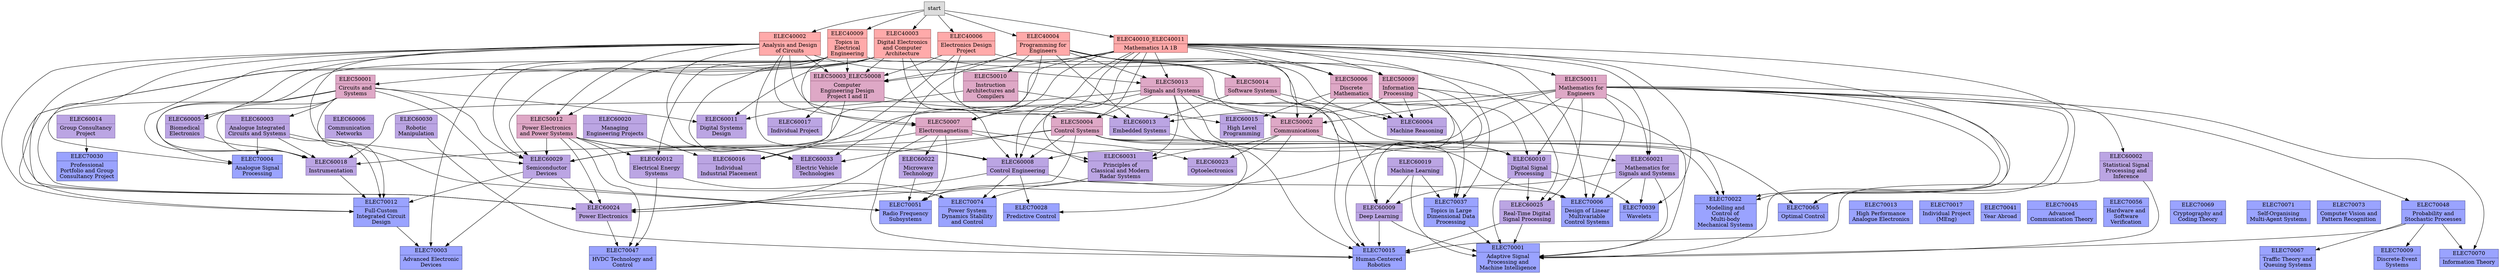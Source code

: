// This is an auto-generated file. Don't edit this file; edit `modules.yml` instead.

digraph G {
  graph[root="root"];
  node[shape="record", style="filled"];

  node[color="#945050", fillcolor="#ffaaaa"];
  root[label="start", color="#666666", fillcolor="#dddddd"];
  root -> ELEC40002;
  root -> ELEC40003;
  root -> ELEC40004;
  root -> ELEC40006;
  root -> ELEC40009;
  root -> ELEC40010_ELEC40011;


  ELEC40002 [label="{ELEC40002 | Analysis and Design\nof Circuits}"];
  root -> ELEC40002 [style=invis];

  ELEC40003 [label="{ELEC40003 | Digital Electronics\nand Computer\nArchitecture}"];
  root -> ELEC40003 [style=invis];

  ELEC40004 [label="{ELEC40004 | Programming for\nEngineers}"];
  root -> ELEC40004 [style=invis];

  ELEC40006 [label="{ELEC40006 | Electronics Design\nProject}"];
  root -> ELEC40006 [style=invis];

  ELEC40009 [label="{ELEC40009 | Topics in\nElectrical\nEngineering}"];
  root -> ELEC40009 [style=invis];

  ELEC40010_ELEC40011 [label="{ELEC40010_ELEC40011 | Mathematics 1A 1B}"];
  root -> ELEC40010_ELEC40011 [style=invis];

  node[color="#985d7d", fillcolor="#dea8c6"];

  ELEC50001 [label="{ELEC50001 | Circuits and\nSystems}"];
  ELEC40003 -> ELEC50001;

  ELEC50002 [label="{ELEC50002 | Communications}"];
  ELEC40009 -> ELEC50002;
  ELEC40010_ELEC40011 -> ELEC50002;
  ELEC50006 -> ELEC50002;
  ELEC50011 -> ELEC50002;
  ELEC50013 -> ELEC50002;

  ELEC50003_ELEC50008 [label="{ELEC50003_ELEC50008 | Computer\nEngineering Design\nProject I and II}"];
  ELEC40002 -> ELEC50003_ELEC50008;
  ELEC40003 -> ELEC50003_ELEC50008;
  ELEC40004 -> ELEC50003_ELEC50008;
  ELEC40006 -> ELEC50003_ELEC50008;
  ELEC40009 -> ELEC50003_ELEC50008;
  ELEC40010_ELEC40011 -> ELEC50003_ELEC50008;

  ELEC50004 [label="{ELEC50004 | Control Systems}"];
  ELEC40002 -> ELEC50004;
  ELEC40010_ELEC40011 -> ELEC50004;
  ELEC50013 -> ELEC50004;

  ELEC50006 [label="{ELEC50006 | Discrete\nMathematics}"];
  ELEC40004 -> ELEC50006;
  ELEC40010_ELEC40011 -> ELEC50006;

  ELEC50007 [label="{ELEC50007 | Electromagnetism}"];
  ELEC40002 -> ELEC50007;
  ELEC40004 -> ELEC50007;
  ELEC40009 -> ELEC50007;
  ELEC40010_ELEC40011 -> ELEC50007;

  ELEC50009 [label="{ELEC50009 | Information\nProcessing}"];
  ELEC40004 -> ELEC50009;
  ELEC40010_ELEC40011 -> ELEC50009;

  ELEC50010 [label="{ELEC50010 | Instruction\nArchitectures and\nCompilers}"];
  ELEC40004 -> ELEC50010;

  ELEC50011 [label="{ELEC50011 | Mathematics for\nEngineers}"];
  ELEC40010_ELEC40011 -> ELEC50011;

  ELEC50012 [label="{ELEC50012 | Power Electronics\nand Power Systems}"];
  ELEC40002 -> ELEC50012;
  ELEC40009 -> ELEC50012;

  ELEC50013 [label="{ELEC50013 | Signals and Systems}"];
  ELEC40002 -> ELEC50013;
  ELEC40004 -> ELEC50013;
  ELEC40010_ELEC40011 -> ELEC50013;

  ELEC50014 [label="{ELEC50014 | Software Systems}"];
  ELEC40004 -> ELEC50014;
  ELEC40006 -> ELEC50014;
  node[color="#7e68a4", fillcolor="#bba5e3"];

  ELEC60002 [label="{ELEC60002 | Statistical Signal\nProcessing and\nInference}"];
  ELEC50011 -> ELEC60002;

  ELEC60003 [label="{ELEC60003 | Analogue Integrated\nCircuits and Systems}"];
  ELEC50001 -> ELEC60003;

  ELEC60004 [label="{ELEC60004 | Machine Reasoning}"];
  ELEC40004 -> ELEC60004 [weight=0];
  ELEC50014 -> ELEC60004;
  ELEC50006 -> ELEC60004;
  ELEC50009 -> ELEC60004;

  ELEC60005 [label="{ELEC60005 | Biomedical\nElectronics}"];
  ELEC40002 -> ELEC60005 [weight=0];
  ELEC50001 -> ELEC60005;

  ELEC60006 [label="{ELEC60006 | Communication\nNetworks}"];
  ELEC50001 -> ELEC60006 [style=invis];

  ELEC60008 [label="{ELEC60008 | Control Engineering}"];
  ELEC40002 -> ELEC60008 [weight=0];
  ELEC40003 -> ELEC60008 [weight=0];
  ELEC40010_ELEC40011 -> ELEC60008 [weight=0];
  ELEC50011 -> ELEC60008;
  ELEC50013 -> ELEC60008;
  ELEC50004 -> ELEC60008;
  ELEC50012 -> ELEC60008;

  ELEC60009 [label="{ELEC60009 | Deep Learning}"];
  ELEC60019 -> ELEC60009;
  ELEC60021 -> ELEC60009;
  ELEC40004 -> ELEC60009 [weight=0];
  ELEC50009 -> ELEC60009;

  ELEC60010 [label="{ELEC60010 | Digital Signal\nProcessing}"];
  ELEC50006 -> ELEC60010;
  ELEC50011 -> ELEC60010;
  ELEC50013 -> ELEC60010;
  ELEC50002 -> ELEC60010;

  ELEC60011 [label="{ELEC60011 | Digital Systems\nDesign}"];
  ELEC40003 -> ELEC60011 [weight=0];
  ELEC50001 -> ELEC60011;
  ELEC50010 -> ELEC60011;

  ELEC60012 [label="{ELEC60012 | Electrical Energy\nSystems}"];
  ELEC50012 -> ELEC60012;
  ELEC40009 -> ELEC60012 [weight=0];

  ELEC60013 [label="{ELEC60013 | Embedded Systems}"];
  ELEC40003 -> ELEC60013 [weight=0];
  ELEC40004 -> ELEC60013 [weight=0];
  ELEC40006 -> ELEC60013 [weight=0];
  ELEC50014 -> ELEC60013;
  ELEC50009 -> ELEC60013;
  ELEC50003_ELEC50008 -> ELEC60013;

  ELEC60014 [label="{ELEC60014 | Group Consultancy\nProject}"];
  ELEC50001 -> ELEC60014 [style=invis];

  ELEC60015 [label="{ELEC60015 | High Level\nProgramming}"];
  ELEC50010 -> ELEC60015;
  ELEC50006 -> ELEC60015;

  ELEC60016 [label="{ELEC60016 | Individual\nIndustrial Placement}"];
  ELEC40006 -> ELEC60016 [weight=0];
  ELEC50003_ELEC50008 -> ELEC60016;
  ELEC60020 -> ELEC60016;

  ELEC60017 [label="{ELEC60017 | Individual Project}"];
  ELEC50003_ELEC50008 -> ELEC60017;

  ELEC60018 [label="{ELEC60018 | Instrumentation}"];
  ELEC40010_ELEC40011 -> ELEC60018 [weight=0];
  ELEC40002 -> ELEC60018 [weight=0];
  ELEC50001 -> ELEC60018;
  ELEC50013 -> ELEC60018;
  ELEC50004 -> ELEC60018;
  ELEC60003 -> ELEC60018;
  ELEC60005 -> ELEC60018;

  ELEC60019 [label="{ELEC60019 | Machine Learning}"];
  ELEC50001 -> ELEC60019 [style=invis];

  ELEC60020 [label="{ELEC60020 | Managing\nEngineering Projects}"];
  ELEC50001 -> ELEC60020 [style=invis];

  ELEC60021 [label="{ELEC60021 | Mathematics for\nSignals and Systems}"];
  ELEC40010_ELEC40011 -> ELEC60021 [weight=0];
  ELEC50011 -> ELEC60021;
  ELEC50013 -> ELEC60021;

  ELEC60022 [label="{ELEC60022 | Microwave\nTechnology}"];
  ELEC50007 -> ELEC60022;

  ELEC60023 [label="{ELEC60023 | Optoelectronics}"];
  ELEC50007 -> ELEC60023;
  ELEC50002 -> ELEC60023;

  ELEC60024 [label="{ELEC60024 | Power Electronics}"];
  ELEC40002 -> ELEC60024 [weight=0];
  ELEC40009 -> ELEC60024 [weight=0];
  ELEC50001 -> ELEC60024;
  ELEC50004 -> ELEC60024;
  ELEC50007 -> ELEC60024;
  ELEC50012 -> ELEC60024;
  ELEC60029 -> ELEC60024;
  ELEC60008 -> ELEC60024;

  ELEC60025 [label="{ELEC60025 | Real-Time Digital\nSignal Processing}"];
  ELEC40003 -> ELEC60025 [weight=0];
  ELEC50011 -> ELEC60025;
  ELEC60010 -> ELEC60025;

  ELEC60029 [label="{ELEC60029 | Semiconductor\nDevices}"];
  ELEC40002 -> ELEC60029 [weight=0];
  ELEC40003 -> ELEC60029 [weight=0];
  ELEC40009 -> ELEC60029 [weight=0];
  ELEC40010_ELEC40011 -> ELEC60029 [weight=0];
  ELEC50001 -> ELEC60029;
  ELEC50011 -> ELEC60029;
  ELEC50007 -> ELEC60029;
  ELEC50012 -> ELEC60029;

  ELEC60030 [label="{ELEC60030 | Robotic\nManipulation}"];
  ELEC50001 -> ELEC60030 [style=invis];

  ELEC60031 [label="{ELEC60031 | Principles of\nClassical and Modern\nRadar Systems}"];
  ELEC40010_ELEC40011 -> ELEC60031 [weight=0];
  ELEC50013 -> ELEC60031;
  ELEC50002 -> ELEC60031;
  ELEC50007 -> ELEC60031;

  ELEC60033 [label="{ELEC60033 | Electric Vehicle\nTechnologies}"];
  ELEC40002 -> ELEC60033 [weight=0];
  ELEC40009 -> ELEC60033 [weight=0];
  ELEC40010_ELEC40011 -> ELEC60033 [weight=0];
  ELEC50004 -> ELEC60033;
  ELEC50012 -> ELEC60033;
  node[color="#4d5395", fillcolor="#9aa3ff"];

  ELEC70001 [label="{ELEC70001 | Adaptive Signal\nProcessing and\nMachine Intelligence}"];
  ELEC60002 -> ELEC70001;
  ELEC60009 -> ELEC70001;
  ELEC60010 -> ELEC70001;
  ELEC60019 -> ELEC70001;
  ELEC50009 -> ELEC70001 [weight=0];
  ELEC50011 -> ELEC70001 [weight=0];
  ELEC60021 -> ELEC70001;
  ELEC70037 -> ELEC70001;
  ELEC70048 -> ELEC70001;
  ELEC60025 -> ELEC70001;

  ELEC70003 [label="{ELEC70003 | Advanced Electronic\nDevices}"];
  ELEC40009 -> ELEC70003 [weight=0];
  ELEC60029 -> ELEC70003;
  ELEC70012 -> ELEC70003;

  ELEC70004 [label="{ELEC70004 | Analogue Signal\nProcessing}"];
  ELEC40002 -> ELEC70004 [weight=0];
  ELEC50001 -> ELEC70004 [weight=0];
  ELEC60003 -> ELEC70004;

  ELEC70006 [label="{ELEC70006 | Design of Linear\nMultivariable\nControl Systems}"];
  ELEC40010_ELEC40011 -> ELEC70006 [weight=0];
  ELEC50011 -> ELEC70006 [weight=0];
  ELEC50004 -> ELEC70006 [weight=0];
  ELEC60008 -> ELEC70006;
  ELEC60021 -> ELEC70006;

  ELEC70009 [label="{ELEC70009 | Discrete-Event\nSystems}"];
  ELEC70048 -> ELEC70009;
  ELEC60002 -> ELEC70009 [style=invis];

  ELEC70012 [label="{ELEC70012 | Full-Custom\nIntegrated Circuit\nDesign}"];
  ELEC40002 -> ELEC70012 [weight=0];
  ELEC40003 -> ELEC70012 [weight=0];
  ELEC50001 -> ELEC70012 [weight=0];
  ELEC60003 -> ELEC70012;
  ELEC60018 -> ELEC70012;
  ELEC60029 -> ELEC70012;

  ELEC70013 [label="{ELEC70013 | High Performance\nAnalogue Electronics}"];
  ELEC60002 -> ELEC70013 [style=invis];

  ELEC70017 [label="{ELEC70017 | Individual Project\n(MEng)}"];
  ELEC60002 -> ELEC70017 [style=invis];

  ELEC70022 [label="{ELEC70022 | Modelling and\nControl of\nMulti-body\nMechanical Systems}"];
  ELEC40010_ELEC40011 -> ELEC70022 [weight=0];
  ELEC50011 -> ELEC70022 [weight=0];
  ELEC50013 -> ELEC70022 [weight=0];
  ELEC50004 -> ELEC70022 [weight=0];
  ELEC60002 -> ELEC70022 [style=invis];

  ELEC70028 [label="{ELEC70028 | Predictive Control}"];
  ELEC50004 -> ELEC70028 [weight=0];
  ELEC60008 -> ELEC70028;

  ELEC70030 [label="{ELEC70030 | Professional\nPortfolio and Group\nConsultancy Project}"];
  ELEC60014 -> ELEC70030;

  ELEC70037 [label="{ELEC70037 | Topics in Large\nDimensional Data\nProcessing}"];
  ELEC40010_ELEC40011 -> ELEC70037 [weight=0];
  ELEC50013 -> ELEC70037 [weight=0];
  ELEC50006 -> ELEC70037 [weight=0];
  ELEC60019 -> ELEC70037;

  ELEC70039 [label="{ELEC70039 | Wavelets}"];
  ELEC40010_ELEC40011 -> ELEC70039 [weight=0];
  ELEC60010 -> ELEC70039;
  ELEC60021 -> ELEC70039;

  ELEC70041 [label="{ELEC70041 | Year Abroad}"];
  ELEC60002 -> ELEC70041 [style=invis];

  ELEC70045 [label="{ELEC70045 | Advanced\nCommunication Theory}"];
  ELEC60002 -> ELEC70045 [style=invis];

  ELEC70047 [label="{ELEC70047 | HVDC Technology and\nControl}"];
  ELEC50012 -> ELEC70047 [weight=0];
  ELEC60012 -> ELEC70047;
  ELEC60024 -> ELEC70047;

  ELEC70048 [label="{ELEC70048 | Probability and\nStochastic Processes}"];
  ELEC50011 -> ELEC70048 [weight=0];
  ELEC60002 -> ELEC70048 [style=invis];

  ELEC70015 [label="{ELEC70015 | Human-Centered\nRobotics}"];
  ELEC40004 -> ELEC70015 [weight=0];
  ELEC50014 -> ELEC70015 [weight=0];
  ELEC60013 -> ELEC70015;
  ELEC60025 -> ELEC70015;
  ELEC60030 -> ELEC70015;
  ELEC50009 -> ELEC70015 [weight=0];
  ELEC60002 -> ELEC70015;
  ELEC60009 -> ELEC70015;

  ELEC70051 [label="{ELEC70051 | Radio Frequency\nSubsystems}"];
  ELEC50001 -> ELEC70051 [weight=0];
  ELEC50002 -> ELEC70051 [weight=0];
  ELEC50007 -> ELEC70051 [weight=0];
  ELEC60003 -> ELEC70051;
  ELEC60022 -> ELEC70051;
  ELEC60031 -> ELEC70051;

  ELEC70056 [label="{ELEC70056 | Hardware and\nSoftware\nVerification}"];
  ELEC60002 -> ELEC70056 [style=invis];

  ELEC70065 [label="{ELEC70065 | Optimal Control}"];
  ELEC40010_ELEC40011 -> ELEC70065 [weight=0];
  ELEC50011 -> ELEC70065 [weight=0];
  ELEC50004 -> ELEC70065 [weight=0];
  ELEC60002 -> ELEC70065 [style=invis];

  ELEC70067 [label="{ELEC70067 | Traffic Theory and\nQueuing Systems}"];
  ELEC70048 -> ELEC70067;
  ELEC60002 -> ELEC70067 [style=invis];

  ELEC70069 [label="{ELEC70069 | Cryptography and\nCoding Theory}"];
  ELEC60002 -> ELEC70069 [style=invis];

  ELEC70070 [label="{ELEC70070 | Information Theory}"];
  ELEC50011 -> ELEC70070 [weight=0];
  ELEC70048 -> ELEC70070;
  ELEC60002 -> ELEC70070 [style=invis];

  ELEC70071 [label="{ELEC70071 | Self-Organising\nMulti-Agent Systems}"];
  ELEC60002 -> ELEC70071 [style=invis];

  ELEC70073 [label="{ELEC70073 | Computer Vision and\nPattern Recognition}"];
  ELEC60002 -> ELEC70073 [style=invis];

  ELEC70074 [label="{ELEC70074 | Power System\nDynamics Stability\nand Control}"];
  ELEC50011 -> ELEC70074 [weight=0];
  ELEC50012 -> ELEC70074 [weight=0];
  ELEC60008 -> ELEC70074;
  ELEC60012 -> ELEC70074;
}
